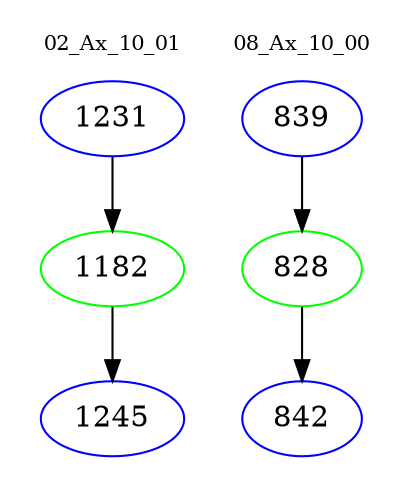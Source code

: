 digraph{
subgraph cluster_0 {
color = white
label = "02_Ax_10_01";
fontsize=10;
T0_1231 [label="1231", color="blue"]
T0_1231 -> T0_1182 [color="black"]
T0_1182 [label="1182", color="green"]
T0_1182 -> T0_1245 [color="black"]
T0_1245 [label="1245", color="blue"]
}
subgraph cluster_1 {
color = white
label = "08_Ax_10_00";
fontsize=10;
T1_839 [label="839", color="blue"]
T1_839 -> T1_828 [color="black"]
T1_828 [label="828", color="green"]
T1_828 -> T1_842 [color="black"]
T1_842 [label="842", color="blue"]
}
}
